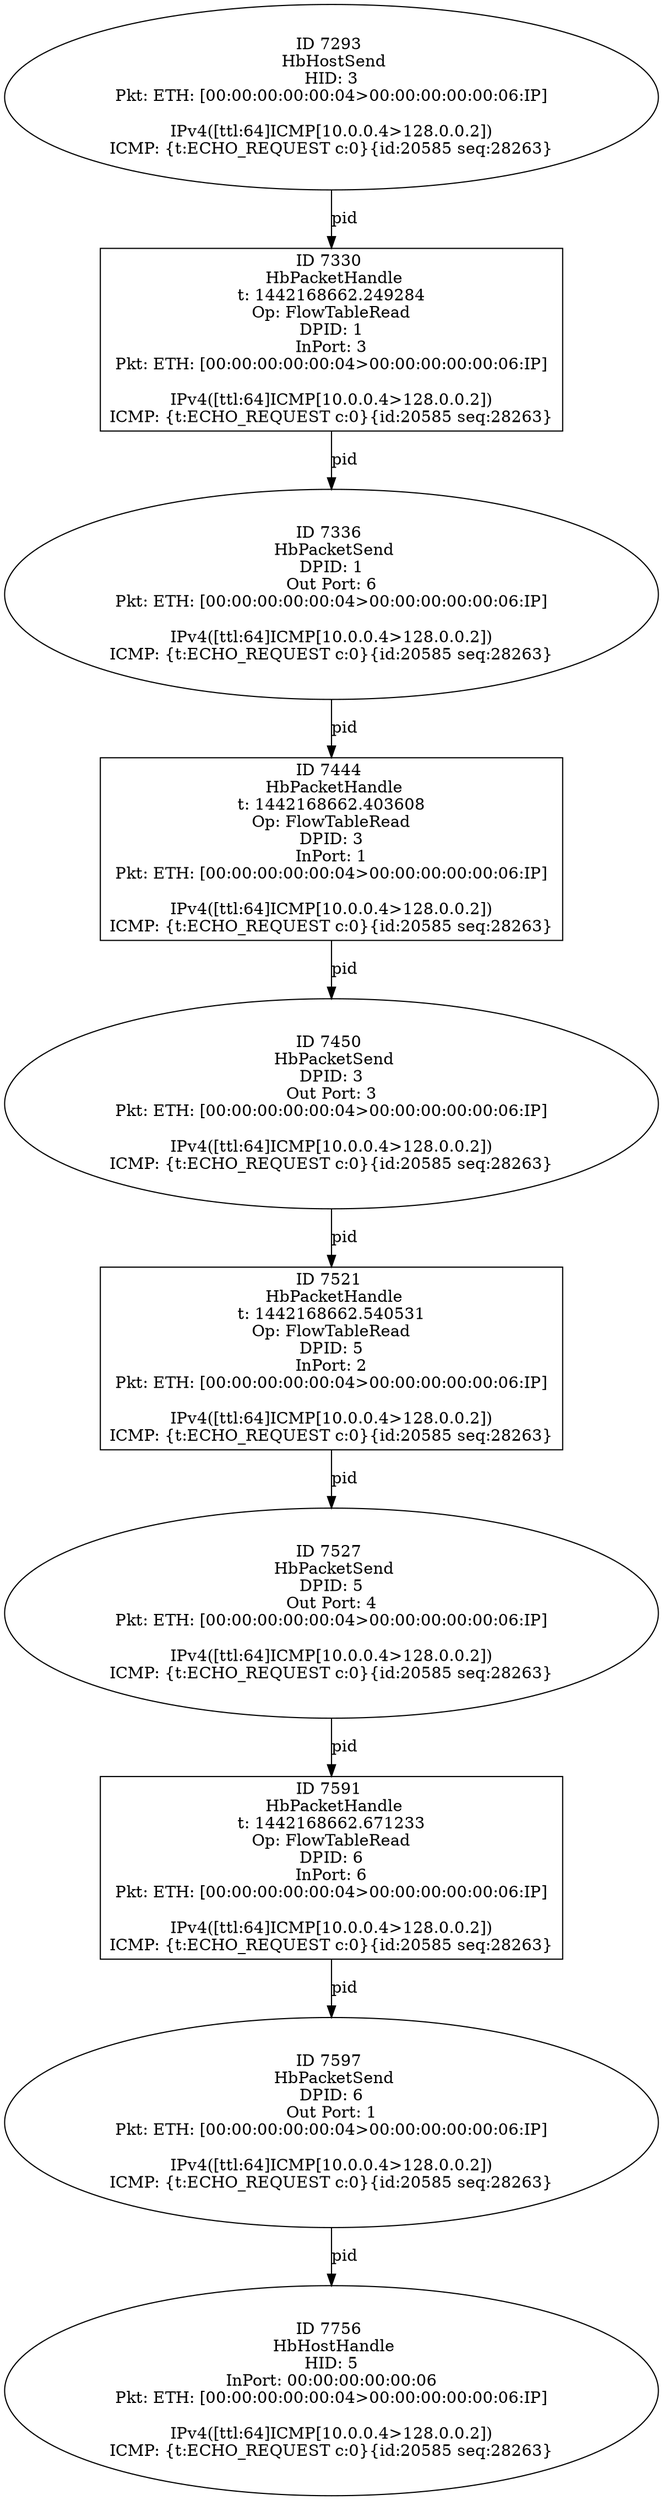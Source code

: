 strict digraph G {
7521 [shape=box, event=<hb_events.HbPacketHandle object at 0x10bc70110>, label="ID 7521 
 HbPacketHandle
t: 1442168662.540531
Op: FlowTableRead
DPID: 5
InPort: 2
Pkt: ETH: [00:00:00:00:00:04>00:00:00:00:00:06:IP]

IPv4([ttl:64]ICMP[10.0.0.4>128.0.0.2])
ICMP: {t:ECHO_REQUEST c:0}{id:20585 seq:28263}"];
7330 [shape=box, event=<hb_events.HbPacketHandle object at 0x10bbc7a90>, label="ID 7330 
 HbPacketHandle
t: 1442168662.249284
Op: FlowTableRead
DPID: 1
InPort: 3
Pkt: ETH: [00:00:00:00:00:04>00:00:00:00:00:06:IP]

IPv4([ttl:64]ICMP[10.0.0.4>128.0.0.2])
ICMP: {t:ECHO_REQUEST c:0}{id:20585 seq:28263}"];
7591 [shape=box, event=<hb_events.HbPacketHandle object at 0x10bca4590>, label="ID 7591 
 HbPacketHandle
t: 1442168662.671233
Op: FlowTableRead
DPID: 6
InPort: 6
Pkt: ETH: [00:00:00:00:00:04>00:00:00:00:00:06:IP]

IPv4([ttl:64]ICMP[10.0.0.4>128.0.0.2])
ICMP: {t:ECHO_REQUEST c:0}{id:20585 seq:28263}"];
7527 [shape=oval, event=<hb_events.HbPacketSend object at 0x10bc70550>, label="ID 7527 
 HbPacketSend
DPID: 5
Out Port: 4
Pkt: ETH: [00:00:00:00:00:04>00:00:00:00:00:06:IP]

IPv4([ttl:64]ICMP[10.0.0.4>128.0.0.2])
ICMP: {t:ECHO_REQUEST c:0}{id:20585 seq:28263}"];
7336 [shape=oval, event=<hb_events.HbPacketSend object at 0x10bbcf990>, label="ID 7336 
 HbPacketSend
DPID: 1
Out Port: 6
Pkt: ETH: [00:00:00:00:00:04>00:00:00:00:00:06:IP]

IPv4([ttl:64]ICMP[10.0.0.4>128.0.0.2])
ICMP: {t:ECHO_REQUEST c:0}{id:20585 seq:28263}"];
7756 [shape=oval, event=<hb_events.HbHostHandle object at 0x10bd3e710>, label="ID 7756 
 HbHostHandle
HID: 5
InPort: 00:00:00:00:00:06
Pkt: ETH: [00:00:00:00:00:04>00:00:00:00:00:06:IP]

IPv4([ttl:64]ICMP[10.0.0.4>128.0.0.2])
ICMP: {t:ECHO_REQUEST c:0}{id:20585 seq:28263}"];
7597 [shape=oval, event=<hb_events.HbPacketSend object at 0x10bcb5e50>, label="ID 7597 
 HbPacketSend
DPID: 6
Out Port: 1
Pkt: ETH: [00:00:00:00:00:04>00:00:00:00:00:06:IP]

IPv4([ttl:64]ICMP[10.0.0.4>128.0.0.2])
ICMP: {t:ECHO_REQUEST c:0}{id:20585 seq:28263}"];
7293 [shape=oval, event=<hb_events.HbHostSend object at 0x10bbae510>, label="ID 7293 
 HbHostSend
HID: 3
Pkt: ETH: [00:00:00:00:00:04>00:00:00:00:00:06:IP]

IPv4([ttl:64]ICMP[10.0.0.4>128.0.0.2])
ICMP: {t:ECHO_REQUEST c:0}{id:20585 seq:28263}"];
7444 [shape=box, event=<hb_events.HbPacketHandle object at 0x10bc32810>, label="ID 7444 
 HbPacketHandle
t: 1442168662.403608
Op: FlowTableRead
DPID: 3
InPort: 1
Pkt: ETH: [00:00:00:00:00:04>00:00:00:00:00:06:IP]

IPv4([ttl:64]ICMP[10.0.0.4>128.0.0.2])
ICMP: {t:ECHO_REQUEST c:0}{id:20585 seq:28263}"];
7450 [shape=oval, event=<hb_events.HbPacketSend object at 0x10bc32c50>, label="ID 7450 
 HbPacketSend
DPID: 3
Out Port: 3
Pkt: ETH: [00:00:00:00:00:04>00:00:00:00:00:06:IP]

IPv4([ttl:64]ICMP[10.0.0.4>128.0.0.2])
ICMP: {t:ECHO_REQUEST c:0}{id:20585 seq:28263}"];
7521 -> 7527  [rel=pid, label=pid];
7330 -> 7336  [rel=pid, label=pid];
7527 -> 7591  [rel=pid, label=pid];
7336 -> 7444  [rel=pid, label=pid];
7450 -> 7521  [rel=pid, label=pid];
7591 -> 7597  [rel=pid, label=pid];
7597 -> 7756  [rel=pid, label=pid];
7444 -> 7450  [rel=pid, label=pid];
7293 -> 7330  [rel=pid, label=pid];
}
